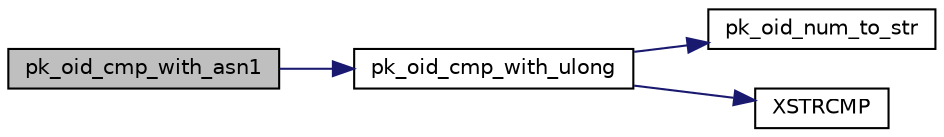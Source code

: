 digraph "pk_oid_cmp_with_asn1"
{
 // LATEX_PDF_SIZE
  edge [fontname="Helvetica",fontsize="10",labelfontname="Helvetica",labelfontsize="10"];
  node [fontname="Helvetica",fontsize="10",shape=record];
  rankdir="LR";
  Node0 [label="pk_oid_cmp_with_asn1",height=0.2,width=0.4,color="black", fillcolor="grey75", style="filled", fontcolor="black",tooltip=" "];
  Node0 -> Node1 [color="midnightblue",fontsize="10",style="solid",fontname="Helvetica"];
  Node1 [label="pk_oid_cmp_with_ulong",height=0.2,width=0.4,color="black", fillcolor="white", style="filled",URL="$pk__oid__cmp_8c.html#a4283c0cfa77d37ab8add0b7c531d3d6f",tooltip=" "];
  Node1 -> Node2 [color="midnightblue",fontsize="10",style="solid",fontname="Helvetica"];
  Node2 [label="pk_oid_num_to_str",height=0.2,width=0.4,color="black", fillcolor="white", style="filled",URL="$tomcrypt__private_8h.html#a5ead1435fcad3d1f1842a6419079f036",tooltip=" "];
  Node1 -> Node3 [color="midnightblue",fontsize="10",style="solid",fontname="Helvetica"];
  Node3 [label="XSTRCMP",height=0.2,width=0.4,color="black", fillcolor="white", style="filled",URL="$tomcrypt__cfg_8h.html#a5d6e3d69e1d3f54de008b963bba3c6b3",tooltip=" "];
}

